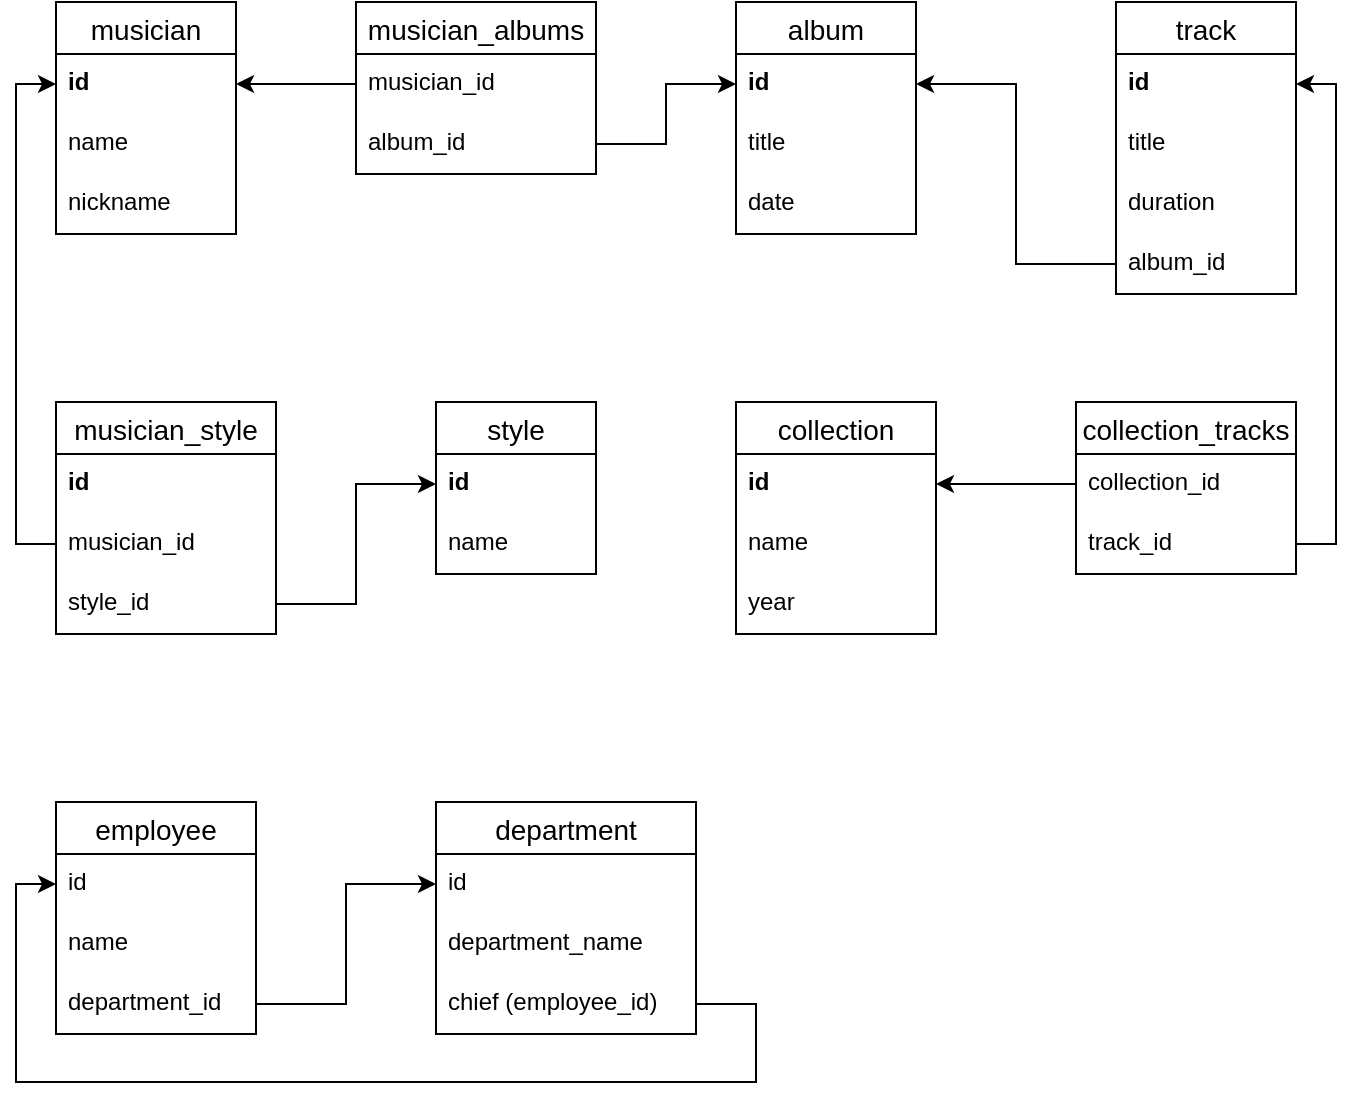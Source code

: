 <mxfile version="13.6.0" type="github">
  <diagram id="ZJRSM5AR86rDYHLzWK8l" name="Page-1">
    <mxGraphModel dx="868" dy="450" grid="1" gridSize="10" guides="1" tooltips="1" connect="1" arrows="1" fold="1" page="1" pageScale="1" pageWidth="827" pageHeight="1169" math="0" shadow="0">
      <root>
        <mxCell id="0" />
        <mxCell id="1" parent="0" />
        <mxCell id="ZOzCSz8zyVa0nrzCuIs6-4" value="musician" style="swimlane;fontStyle=0;childLayout=stackLayout;horizontal=1;startSize=26;horizontalStack=0;resizeParent=1;resizeParentMax=0;resizeLast=0;collapsible=1;marginBottom=0;align=center;fontSize=14;" parent="1" vertex="1">
          <mxGeometry x="90" y="40" width="90" height="116" as="geometry" />
        </mxCell>
        <mxCell id="ZOzCSz8zyVa0nrzCuIs6-5" value="id" style="text;strokeColor=none;fillColor=none;spacingLeft=4;spacingRight=4;overflow=hidden;rotatable=0;points=[[0,0.5],[1,0.5]];portConstraint=eastwest;fontSize=12;fontStyle=1" parent="ZOzCSz8zyVa0nrzCuIs6-4" vertex="1">
          <mxGeometry y="26" width="90" height="30" as="geometry" />
        </mxCell>
        <mxCell id="ZOzCSz8zyVa0nrzCuIs6-6" value="name" style="text;strokeColor=none;fillColor=none;spacingLeft=4;spacingRight=4;overflow=hidden;rotatable=0;points=[[0,0.5],[1,0.5]];portConstraint=eastwest;fontSize=12;" parent="ZOzCSz8zyVa0nrzCuIs6-4" vertex="1">
          <mxGeometry y="56" width="90" height="30" as="geometry" />
        </mxCell>
        <mxCell id="ZOzCSz8zyVa0nrzCuIs6-25" value="nickname" style="text;strokeColor=none;fillColor=none;spacingLeft=4;spacingRight=4;overflow=hidden;rotatable=0;points=[[0,0.5],[1,0.5]];portConstraint=eastwest;fontSize=12;" parent="ZOzCSz8zyVa0nrzCuIs6-4" vertex="1">
          <mxGeometry y="86" width="90" height="30" as="geometry" />
        </mxCell>
        <mxCell id="ZOzCSz8zyVa0nrzCuIs6-28" style="edgeStyle=orthogonalEdgeStyle;rounded=0;orthogonalLoop=1;jettySize=auto;html=1;exitX=0;exitY=0.5;exitDx=0;exitDy=0;entryX=1;entryY=0.5;entryDx=0;entryDy=0;" parent="1" source="ZOzCSz8zyVa0nrzCuIs6-17" target="ZOzCSz8zyVa0nrzCuIs6-9" edge="1">
          <mxGeometry relative="1" as="geometry" />
        </mxCell>
        <mxCell id="ludsuBCenIH2okNHQi-y-1" value="musician_style" style="swimlane;fontStyle=0;childLayout=stackLayout;horizontal=1;startSize=26;horizontalStack=0;resizeParent=1;resizeParentMax=0;resizeLast=0;collapsible=1;marginBottom=0;align=center;fontSize=14;" parent="1" vertex="1">
          <mxGeometry x="90" y="240" width="110" height="116" as="geometry" />
        </mxCell>
        <mxCell id="ludsuBCenIH2okNHQi-y-2" value="id" style="text;strokeColor=none;fillColor=none;spacingLeft=4;spacingRight=4;overflow=hidden;rotatable=0;points=[[0,0.5],[1,0.5]];portConstraint=eastwest;fontSize=12;fontStyle=1" parent="ludsuBCenIH2okNHQi-y-1" vertex="1">
          <mxGeometry y="26" width="110" height="30" as="geometry" />
        </mxCell>
        <mxCell id="ludsuBCenIH2okNHQi-y-3" value="musician_id" style="text;strokeColor=none;fillColor=none;spacingLeft=4;spacingRight=4;overflow=hidden;rotatable=0;points=[[0,0.5],[1,0.5]];portConstraint=eastwest;fontSize=12;" parent="ludsuBCenIH2okNHQi-y-1" vertex="1">
          <mxGeometry y="56" width="110" height="30" as="geometry" />
        </mxCell>
        <mxCell id="ludsuBCenIH2okNHQi-y-4" value="style_id" style="text;strokeColor=none;fillColor=none;spacingLeft=4;spacingRight=4;overflow=hidden;rotatable=0;points=[[0,0.5],[1,0.5]];portConstraint=eastwest;fontSize=12;" parent="ludsuBCenIH2okNHQi-y-1" vertex="1">
          <mxGeometry y="86" width="110" height="30" as="geometry" />
        </mxCell>
        <mxCell id="ZOzCSz8zyVa0nrzCuIs6-18" value="style" style="swimlane;fontStyle=0;childLayout=stackLayout;horizontal=1;startSize=26;horizontalStack=0;resizeParent=1;resizeParentMax=0;resizeLast=0;collapsible=1;marginBottom=0;align=center;fontSize=14;" parent="1" vertex="1">
          <mxGeometry x="280" y="240" width="80" height="86" as="geometry" />
        </mxCell>
        <mxCell id="ZOzCSz8zyVa0nrzCuIs6-19" value="id" style="text;strokeColor=none;fillColor=none;spacingLeft=4;spacingRight=4;overflow=hidden;rotatable=0;points=[[0,0.5],[1,0.5]];portConstraint=eastwest;fontSize=12;fontStyle=1" parent="ZOzCSz8zyVa0nrzCuIs6-18" vertex="1">
          <mxGeometry y="26" width="80" height="30" as="geometry" />
        </mxCell>
        <mxCell id="ZOzCSz8zyVa0nrzCuIs6-20" value="name" style="text;strokeColor=none;fillColor=none;spacingLeft=4;spacingRight=4;overflow=hidden;rotatable=0;points=[[0,0.5],[1,0.5]];portConstraint=eastwest;fontSize=12;" parent="ZOzCSz8zyVa0nrzCuIs6-18" vertex="1">
          <mxGeometry y="56" width="80" height="30" as="geometry" />
        </mxCell>
        <mxCell id="ludsuBCenIH2okNHQi-y-5" style="edgeStyle=orthogonalEdgeStyle;rounded=0;orthogonalLoop=1;jettySize=auto;html=1;exitX=0;exitY=0.5;exitDx=0;exitDy=0;entryX=0;entryY=0.5;entryDx=0;entryDy=0;" parent="1" source="ludsuBCenIH2okNHQi-y-3" target="ZOzCSz8zyVa0nrzCuIs6-5" edge="1">
          <mxGeometry relative="1" as="geometry" />
        </mxCell>
        <mxCell id="ludsuBCenIH2okNHQi-y-6" style="edgeStyle=orthogonalEdgeStyle;rounded=0;orthogonalLoop=1;jettySize=auto;html=1;exitX=1;exitY=0.5;exitDx=0;exitDy=0;entryX=0;entryY=0.5;entryDx=0;entryDy=0;" parent="1" source="ludsuBCenIH2okNHQi-y-4" target="ZOzCSz8zyVa0nrzCuIs6-19" edge="1">
          <mxGeometry relative="1" as="geometry" />
        </mxCell>
        <mxCell id="ZOzCSz8zyVa0nrzCuIs6-8" value="album" style="swimlane;fontStyle=0;childLayout=stackLayout;horizontal=1;startSize=26;horizontalStack=0;resizeParent=1;resizeParentMax=0;resizeLast=0;collapsible=1;marginBottom=0;align=center;fontSize=14;" parent="1" vertex="1">
          <mxGeometry x="430" y="40" width="90" height="116" as="geometry" />
        </mxCell>
        <mxCell id="ZOzCSz8zyVa0nrzCuIs6-9" value="id" style="text;strokeColor=none;fillColor=none;spacingLeft=4;spacingRight=4;overflow=hidden;rotatable=0;points=[[0,0.5],[1,0.5]];portConstraint=eastwest;fontSize=12;fontStyle=1" parent="ZOzCSz8zyVa0nrzCuIs6-8" vertex="1">
          <mxGeometry y="26" width="90" height="30" as="geometry" />
        </mxCell>
        <mxCell id="ZOzCSz8zyVa0nrzCuIs6-10" value="title" style="text;strokeColor=none;fillColor=none;spacingLeft=4;spacingRight=4;overflow=hidden;rotatable=0;points=[[0,0.5],[1,0.5]];portConstraint=eastwest;fontSize=12;" parent="ZOzCSz8zyVa0nrzCuIs6-8" vertex="1">
          <mxGeometry y="56" width="90" height="30" as="geometry" />
        </mxCell>
        <mxCell id="ZOzCSz8zyVa0nrzCuIs6-12" value="date" style="text;strokeColor=none;fillColor=none;spacingLeft=4;spacingRight=4;overflow=hidden;rotatable=0;points=[[0,0.5],[1,0.5]];portConstraint=eastwest;fontSize=12;" parent="ZOzCSz8zyVa0nrzCuIs6-8" vertex="1">
          <mxGeometry y="86" width="90" height="30" as="geometry" />
        </mxCell>
        <mxCell id="ludsuBCenIH2okNHQi-y-7" value="musician_albums" style="swimlane;fontStyle=0;childLayout=stackLayout;horizontal=1;startSize=26;horizontalStack=0;resizeParent=1;resizeParentMax=0;resizeLast=0;collapsible=1;marginBottom=0;align=center;fontSize=14;" parent="1" vertex="1">
          <mxGeometry x="240" y="40" width="120" height="86" as="geometry" />
        </mxCell>
        <mxCell id="ludsuBCenIH2okNHQi-y-9" value="musician_id" style="text;strokeColor=none;fillColor=none;spacingLeft=4;spacingRight=4;overflow=hidden;rotatable=0;points=[[0,0.5],[1,0.5]];portConstraint=eastwest;fontSize=12;" parent="ludsuBCenIH2okNHQi-y-7" vertex="1">
          <mxGeometry y="26" width="120" height="30" as="geometry" />
        </mxCell>
        <mxCell id="ludsuBCenIH2okNHQi-y-10" value="album_id" style="text;strokeColor=none;fillColor=none;spacingLeft=4;spacingRight=4;overflow=hidden;rotatable=0;points=[[0,0.5],[1,0.5]];portConstraint=eastwest;fontSize=12;" parent="ludsuBCenIH2okNHQi-y-7" vertex="1">
          <mxGeometry y="56" width="120" height="30" as="geometry" />
        </mxCell>
        <mxCell id="ludsuBCenIH2okNHQi-y-11" style="edgeStyle=orthogonalEdgeStyle;rounded=0;orthogonalLoop=1;jettySize=auto;html=1;exitX=0;exitY=0.5;exitDx=0;exitDy=0;entryX=1;entryY=0.5;entryDx=0;entryDy=0;" parent="1" source="ludsuBCenIH2okNHQi-y-9" target="ZOzCSz8zyVa0nrzCuIs6-5" edge="1">
          <mxGeometry relative="1" as="geometry" />
        </mxCell>
        <mxCell id="ludsuBCenIH2okNHQi-y-12" style="edgeStyle=orthogonalEdgeStyle;rounded=0;orthogonalLoop=1;jettySize=auto;html=1;exitX=1;exitY=0.5;exitDx=0;exitDy=0;entryX=0;entryY=0.5;entryDx=0;entryDy=0;" parent="1" source="ludsuBCenIH2okNHQi-y-10" target="ZOzCSz8zyVa0nrzCuIs6-9" edge="1">
          <mxGeometry relative="1" as="geometry" />
        </mxCell>
        <mxCell id="ludsuBCenIH2okNHQi-y-19" value="employee" style="swimlane;fontStyle=0;childLayout=stackLayout;horizontal=1;startSize=26;horizontalStack=0;resizeParent=1;resizeParentMax=0;resizeLast=0;collapsible=1;marginBottom=0;align=center;fontSize=14;" parent="1" vertex="1">
          <mxGeometry x="90" y="440" width="100" height="116" as="geometry" />
        </mxCell>
        <mxCell id="ludsuBCenIH2okNHQi-y-20" value="id" style="text;strokeColor=none;fillColor=none;spacingLeft=4;spacingRight=4;overflow=hidden;rotatable=0;points=[[0,0.5],[1,0.5]];portConstraint=eastwest;fontSize=12;" parent="ludsuBCenIH2okNHQi-y-19" vertex="1">
          <mxGeometry y="26" width="100" height="30" as="geometry" />
        </mxCell>
        <mxCell id="KKGundZYtcCv5_m_ycLz-10" value="name" style="text;strokeColor=none;fillColor=none;spacingLeft=4;spacingRight=4;overflow=hidden;rotatable=0;points=[[0,0.5],[1,0.5]];portConstraint=eastwest;fontSize=12;" vertex="1" parent="ludsuBCenIH2okNHQi-y-19">
          <mxGeometry y="56" width="100" height="30" as="geometry" />
        </mxCell>
        <mxCell id="KKGundZYtcCv5_m_ycLz-9" value="department_id" style="text;strokeColor=none;fillColor=none;spacingLeft=4;spacingRight=4;overflow=hidden;rotatable=0;points=[[0,0.5],[1,0.5]];portConstraint=eastwest;fontSize=12;" vertex="1" parent="ludsuBCenIH2okNHQi-y-19">
          <mxGeometry y="86" width="100" height="30" as="geometry" />
        </mxCell>
        <mxCell id="ludsuBCenIH2okNHQi-y-23" value="department" style="swimlane;fontStyle=0;childLayout=stackLayout;horizontal=1;startSize=26;horizontalStack=0;resizeParent=1;resizeParentMax=0;resizeLast=0;collapsible=1;marginBottom=0;align=center;fontSize=14;" parent="1" vertex="1">
          <mxGeometry x="280" y="440" width="130" height="116" as="geometry" />
        </mxCell>
        <mxCell id="ludsuBCenIH2okNHQi-y-24" value="id" style="text;strokeColor=none;fillColor=none;spacingLeft=4;spacingRight=4;overflow=hidden;rotatable=0;points=[[0,0.5],[1,0.5]];portConstraint=eastwest;fontSize=12;" parent="ludsuBCenIH2okNHQi-y-23" vertex="1">
          <mxGeometry y="26" width="130" height="30" as="geometry" />
        </mxCell>
        <mxCell id="ludsuBCenIH2okNHQi-y-25" value="department_name" style="text;strokeColor=none;fillColor=none;spacingLeft=4;spacingRight=4;overflow=hidden;rotatable=0;points=[[0,0.5],[1,0.5]];portConstraint=eastwest;fontSize=12;" parent="ludsuBCenIH2okNHQi-y-23" vertex="1">
          <mxGeometry y="56" width="130" height="30" as="geometry" />
        </mxCell>
        <mxCell id="ludsuBCenIH2okNHQi-y-26" value="chief (employee_id)" style="text;strokeColor=none;fillColor=none;spacingLeft=4;spacingRight=4;overflow=hidden;rotatable=0;points=[[0,0.5],[1,0.5]];portConstraint=eastwest;fontSize=12;" parent="ludsuBCenIH2okNHQi-y-23" vertex="1">
          <mxGeometry y="86" width="130" height="30" as="geometry" />
        </mxCell>
        <mxCell id="ludsuBCenIH2okNHQi-y-13" value="collection" style="swimlane;fontStyle=0;childLayout=stackLayout;horizontal=1;startSize=26;horizontalStack=0;resizeParent=1;resizeParentMax=0;resizeLast=0;collapsible=1;marginBottom=0;align=center;fontSize=14;" parent="1" vertex="1">
          <mxGeometry x="430" y="240" width="100" height="116" as="geometry">
            <mxRectangle x="580" y="240" width="90" height="26" as="alternateBounds" />
          </mxGeometry>
        </mxCell>
        <mxCell id="ludsuBCenIH2okNHQi-y-14" value="id" style="text;strokeColor=none;fillColor=none;spacingLeft=4;spacingRight=4;overflow=hidden;rotatable=0;points=[[0,0.5],[1,0.5]];portConstraint=eastwest;fontSize=12;fontStyle=1" parent="ludsuBCenIH2okNHQi-y-13" vertex="1">
          <mxGeometry y="26" width="100" height="30" as="geometry" />
        </mxCell>
        <mxCell id="ludsuBCenIH2okNHQi-y-15" value="name" style="text;strokeColor=none;fillColor=none;spacingLeft=4;spacingRight=4;overflow=hidden;rotatable=0;points=[[0,0.5],[1,0.5]];portConstraint=eastwest;fontSize=12;" parent="ludsuBCenIH2okNHQi-y-13" vertex="1">
          <mxGeometry y="56" width="100" height="30" as="geometry" />
        </mxCell>
        <mxCell id="ludsuBCenIH2okNHQi-y-16" value="year" style="text;strokeColor=none;fillColor=none;spacingLeft=4;spacingRight=4;overflow=hidden;rotatable=0;points=[[0,0.5],[1,0.5]];portConstraint=eastwest;fontSize=12;" parent="ludsuBCenIH2okNHQi-y-13" vertex="1">
          <mxGeometry y="86" width="100" height="30" as="geometry" />
        </mxCell>
        <mxCell id="KKGundZYtcCv5_m_ycLz-1" value="collection_tracks" style="swimlane;fontStyle=0;childLayout=stackLayout;horizontal=1;startSize=26;horizontalStack=0;resizeParent=1;resizeParentMax=0;resizeLast=0;collapsible=1;marginBottom=0;align=center;fontSize=14;" vertex="1" parent="1">
          <mxGeometry x="600" y="240" width="110" height="86" as="geometry" />
        </mxCell>
        <mxCell id="KKGundZYtcCv5_m_ycLz-2" value="collection_id" style="text;strokeColor=none;fillColor=none;spacingLeft=4;spacingRight=4;overflow=hidden;rotatable=0;points=[[0,0.5],[1,0.5]];portConstraint=eastwest;fontSize=12;fontStyle=0" vertex="1" parent="KKGundZYtcCv5_m_ycLz-1">
          <mxGeometry y="26" width="110" height="30" as="geometry" />
        </mxCell>
        <mxCell id="KKGundZYtcCv5_m_ycLz-3" value="track_id" style="text;strokeColor=none;fillColor=none;spacingLeft=4;spacingRight=4;overflow=hidden;rotatable=0;points=[[0,0.5],[1,0.5]];portConstraint=eastwest;fontSize=12;" vertex="1" parent="KKGundZYtcCv5_m_ycLz-1">
          <mxGeometry y="56" width="110" height="30" as="geometry" />
        </mxCell>
        <mxCell id="ZOzCSz8zyVa0nrzCuIs6-13" value="track" style="swimlane;fontStyle=0;childLayout=stackLayout;horizontal=1;startSize=26;horizontalStack=0;resizeParent=1;resizeParentMax=0;resizeLast=0;collapsible=1;marginBottom=0;align=center;fontSize=14;" parent="1" vertex="1">
          <mxGeometry x="620" y="40" width="90" height="146" as="geometry" />
        </mxCell>
        <mxCell id="ZOzCSz8zyVa0nrzCuIs6-14" value="id" style="text;strokeColor=none;fillColor=none;spacingLeft=4;spacingRight=4;overflow=hidden;rotatable=0;points=[[0,0.5],[1,0.5]];portConstraint=eastwest;fontSize=12;fontStyle=1" parent="ZOzCSz8zyVa0nrzCuIs6-13" vertex="1">
          <mxGeometry y="26" width="90" height="30" as="geometry" />
        </mxCell>
        <mxCell id="ZOzCSz8zyVa0nrzCuIs6-15" value="title" style="text;strokeColor=none;fillColor=none;spacingLeft=4;spacingRight=4;overflow=hidden;rotatable=0;points=[[0,0.5],[1,0.5]];portConstraint=eastwest;fontSize=12;" parent="ZOzCSz8zyVa0nrzCuIs6-13" vertex="1">
          <mxGeometry y="56" width="90" height="30" as="geometry" />
        </mxCell>
        <mxCell id="ZOzCSz8zyVa0nrzCuIs6-16" value="duration" style="text;strokeColor=none;fillColor=none;spacingLeft=4;spacingRight=4;overflow=hidden;rotatable=0;points=[[0,0.5],[1,0.5]];portConstraint=eastwest;fontSize=12;" parent="ZOzCSz8zyVa0nrzCuIs6-13" vertex="1">
          <mxGeometry y="86" width="90" height="30" as="geometry" />
        </mxCell>
        <mxCell id="ZOzCSz8zyVa0nrzCuIs6-17" value="album_id" style="text;strokeColor=none;fillColor=none;spacingLeft=4;spacingRight=4;overflow=hidden;rotatable=0;points=[[0,0.5],[1,0.5]];portConstraint=eastwest;fontSize=12;" parent="ZOzCSz8zyVa0nrzCuIs6-13" vertex="1">
          <mxGeometry y="116" width="90" height="30" as="geometry" />
        </mxCell>
        <mxCell id="KKGundZYtcCv5_m_ycLz-5" style="edgeStyle=orthogonalEdgeStyle;rounded=0;orthogonalLoop=1;jettySize=auto;html=1;entryX=1;entryY=0.5;entryDx=0;entryDy=0;" edge="1" parent="1" source="KKGundZYtcCv5_m_ycLz-2" target="ludsuBCenIH2okNHQi-y-14">
          <mxGeometry relative="1" as="geometry" />
        </mxCell>
        <mxCell id="KKGundZYtcCv5_m_ycLz-8" style="edgeStyle=orthogonalEdgeStyle;rounded=0;orthogonalLoop=1;jettySize=auto;html=1;exitX=1;exitY=0.5;exitDx=0;exitDy=0;entryX=1;entryY=0.5;entryDx=0;entryDy=0;" edge="1" parent="1" source="KKGundZYtcCv5_m_ycLz-3" target="ZOzCSz8zyVa0nrzCuIs6-14">
          <mxGeometry relative="1" as="geometry" />
        </mxCell>
        <mxCell id="KKGundZYtcCv5_m_ycLz-11" style="edgeStyle=orthogonalEdgeStyle;rounded=0;orthogonalLoop=1;jettySize=auto;html=1;entryX=0;entryY=0.5;entryDx=0;entryDy=0;" edge="1" parent="1" source="KKGundZYtcCv5_m_ycLz-9" target="ludsuBCenIH2okNHQi-y-24">
          <mxGeometry relative="1" as="geometry" />
        </mxCell>
        <mxCell id="KKGundZYtcCv5_m_ycLz-12" style="edgeStyle=orthogonalEdgeStyle;rounded=0;orthogonalLoop=1;jettySize=auto;html=1;entryX=0;entryY=0.5;entryDx=0;entryDy=0;" edge="1" parent="1" source="ludsuBCenIH2okNHQi-y-26" target="ludsuBCenIH2okNHQi-y-20">
          <mxGeometry relative="1" as="geometry">
            <Array as="points">
              <mxPoint x="440" y="541" />
              <mxPoint x="440" y="580" />
              <mxPoint x="70" y="580" />
              <mxPoint x="70" y="481" />
            </Array>
          </mxGeometry>
        </mxCell>
      </root>
    </mxGraphModel>
  </diagram>
</mxfile>
